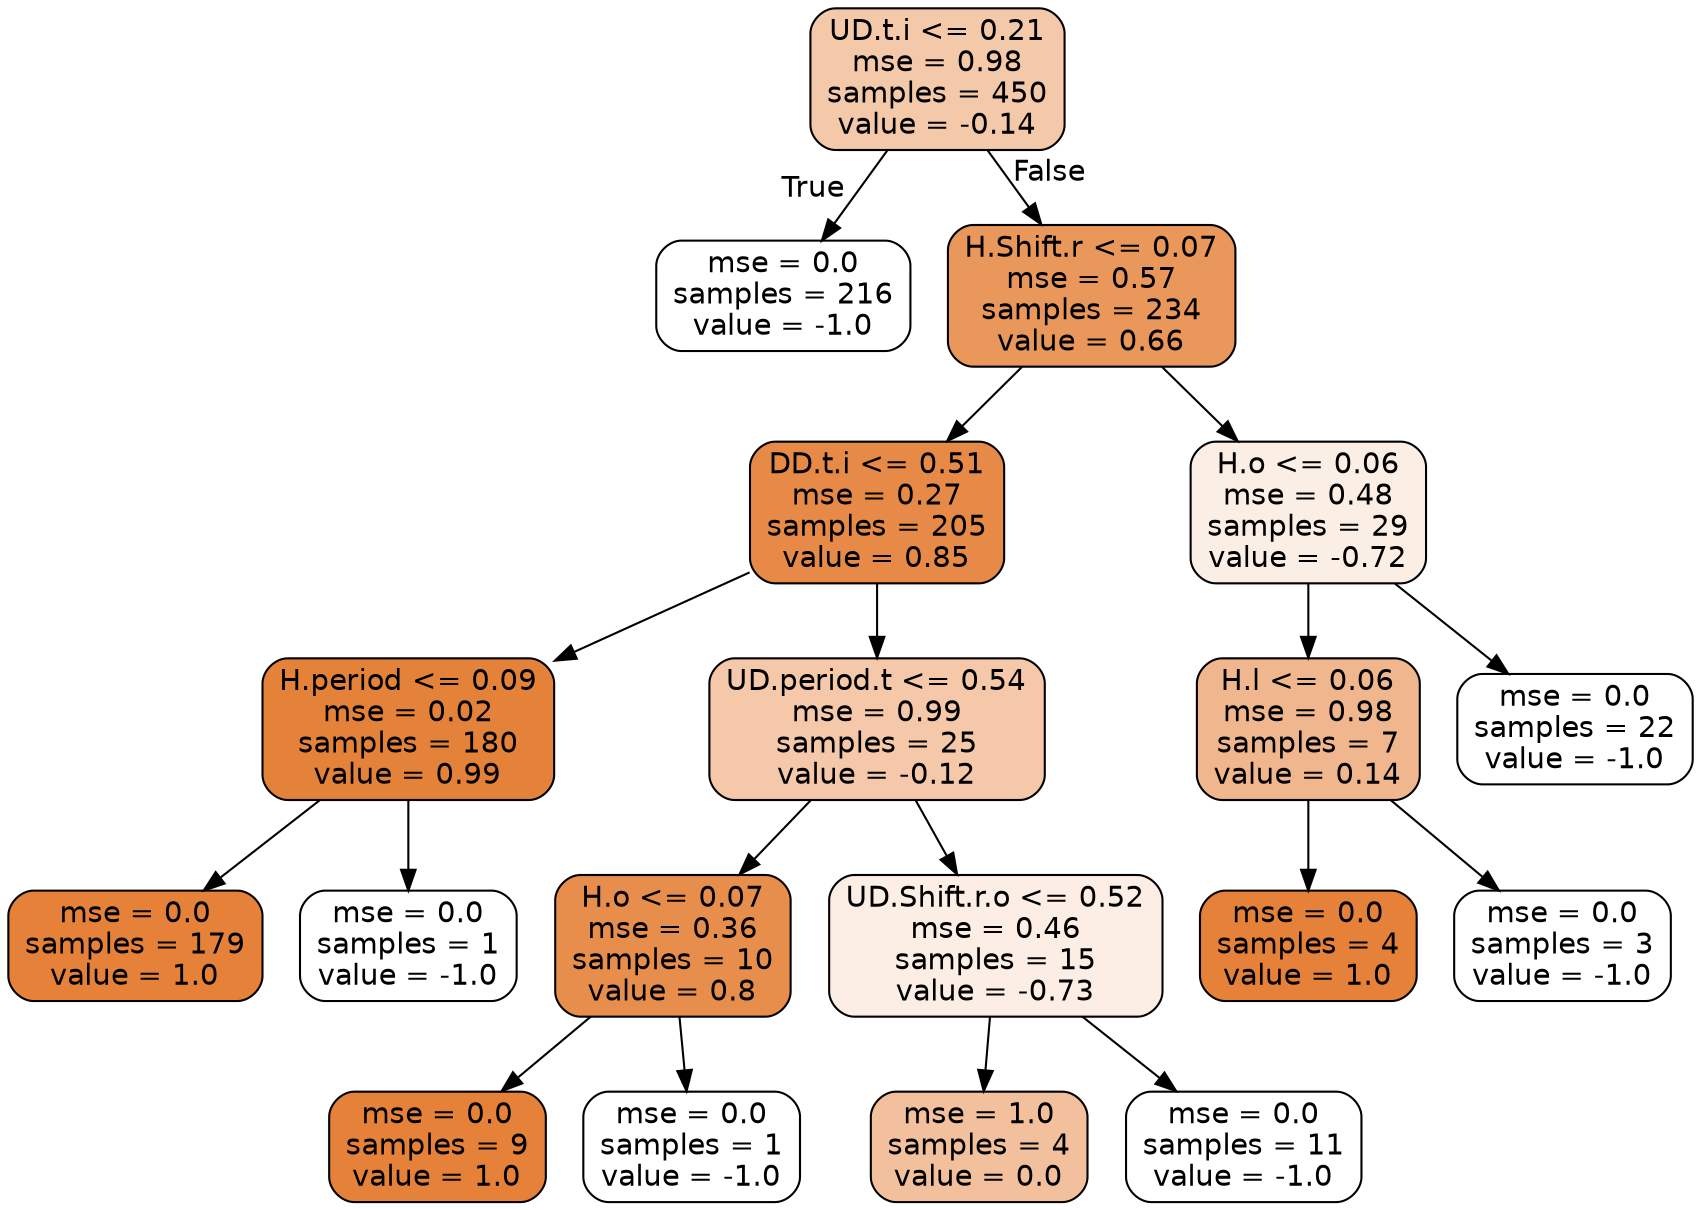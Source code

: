 digraph Tree {
node [shape=box, style="filled, rounded", color="black", fontname=helvetica] ;
edge [fontname=helvetica] ;
0 [label="UD.t.i <= 0.21\nmse = 0.98\nsamples = 450\nvalue = -0.14", fillcolor="#f4c9aa"] ;
1 [label="mse = 0.0\nsamples = 216\nvalue = -1.0", fillcolor="#ffffff"] ;
0 -> 1 [labeldistance=2.5, labelangle=45, headlabel="True"] ;
2 [label="H.Shift.r <= 0.07\nmse = 0.57\nsamples = 234\nvalue = 0.66", fillcolor="#e9975b"] ;
0 -> 2 [labeldistance=2.5, labelangle=-45, headlabel="False"] ;
3 [label="DD.t.i <= 0.51\nmse = 0.27\nsamples = 205\nvalue = 0.85", fillcolor="#e78a47"] ;
2 -> 3 ;
4 [label="H.period <= 0.09\nmse = 0.02\nsamples = 180\nvalue = 0.99", fillcolor="#e5823a"] ;
3 -> 4 ;
5 [label="mse = 0.0\nsamples = 179\nvalue = 1.0", fillcolor="#e58139"] ;
4 -> 5 ;
6 [label="mse = 0.0\nsamples = 1\nvalue = -1.0", fillcolor="#ffffff"] ;
4 -> 6 ;
7 [label="UD.period.t <= 0.54\nmse = 0.99\nsamples = 25\nvalue = -0.12", fillcolor="#f4c8a8"] ;
3 -> 7 ;
8 [label="H.o <= 0.07\nmse = 0.36\nsamples = 10\nvalue = 0.8", fillcolor="#e88e4d"] ;
7 -> 8 ;
9 [label="mse = 0.0\nsamples = 9\nvalue = 1.0", fillcolor="#e58139"] ;
8 -> 9 ;
10 [label="mse = 0.0\nsamples = 1\nvalue = -1.0", fillcolor="#ffffff"] ;
8 -> 10 ;
11 [label="UD.Shift.r.o <= 0.52\nmse = 0.46\nsamples = 15\nvalue = -0.73", fillcolor="#fceee5"] ;
7 -> 11 ;
12 [label="mse = 1.0\nsamples = 4\nvalue = 0.0", fillcolor="#f2c09c"] ;
11 -> 12 ;
13 [label="mse = 0.0\nsamples = 11\nvalue = -1.0", fillcolor="#ffffff"] ;
11 -> 13 ;
14 [label="H.o <= 0.06\nmse = 0.48\nsamples = 29\nvalue = -0.72", fillcolor="#fbeee4"] ;
2 -> 14 ;
15 [label="H.l <= 0.06\nmse = 0.98\nsamples = 7\nvalue = 0.14", fillcolor="#f0b78e"] ;
14 -> 15 ;
16 [label="mse = 0.0\nsamples = 4\nvalue = 1.0", fillcolor="#e58139"] ;
15 -> 16 ;
17 [label="mse = 0.0\nsamples = 3\nvalue = -1.0", fillcolor="#ffffff"] ;
15 -> 17 ;
18 [label="mse = 0.0\nsamples = 22\nvalue = -1.0", fillcolor="#ffffff"] ;
14 -> 18 ;
}